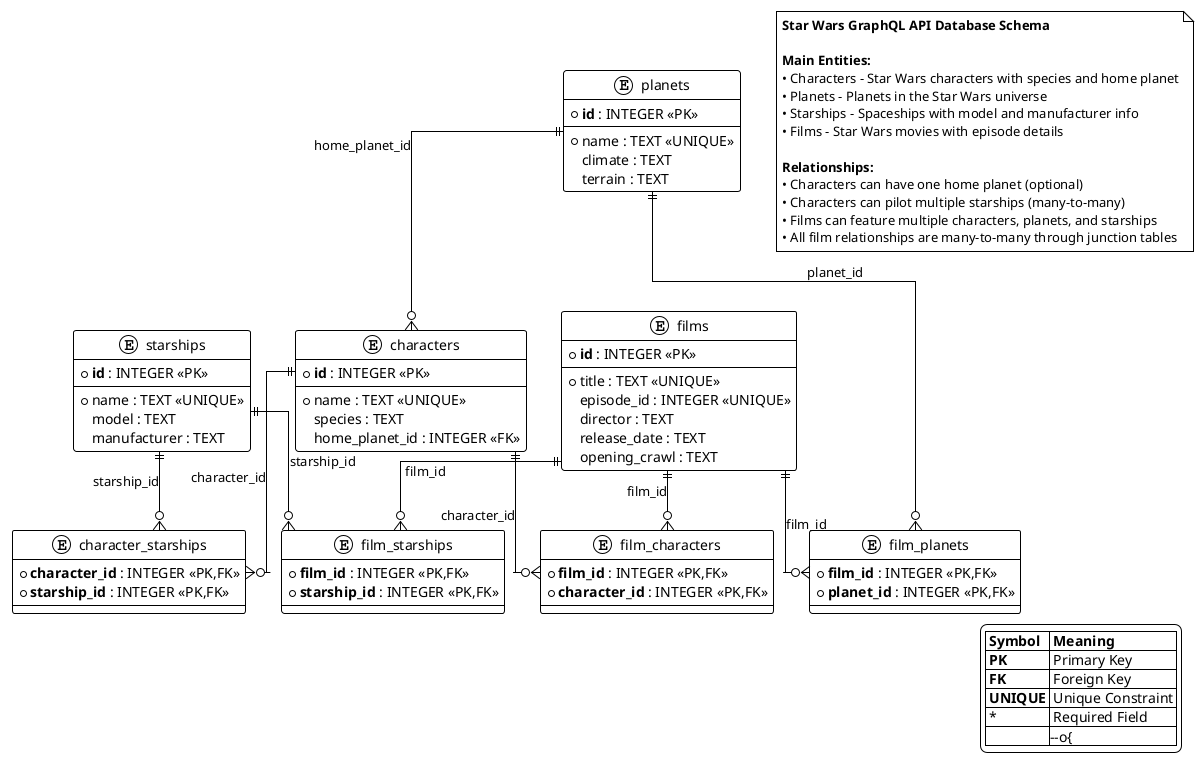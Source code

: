 @startuml Star Wars GraphQL API - Database ERD

!theme plain
skinparam linetype ortho
skinparam packageStyle rectangle

' Entity definitions
entity "planets" as planets {
  * **id** : INTEGER <<PK>>
  --
  * name : TEXT <<UNIQUE>>
  climate : TEXT
  terrain : TEXT
}

entity "characters" as characters {
  * **id** : INTEGER <<PK>>
  --
  * name : TEXT <<UNIQUE>>
  species : TEXT
  home_planet_id : INTEGER <<FK>>
}

entity "starships" as starships {
  * **id** : INTEGER <<PK>>
  --
  * name : TEXT <<UNIQUE>>
  model : TEXT
  manufacturer : TEXT
}

entity "films" as films {
  * **id** : INTEGER <<PK>>
  --
  * title : TEXT <<UNIQUE>>
  episode_id : INTEGER <<UNIQUE>>
  director : TEXT
  release_date : TEXT
  opening_crawl : TEXT
}

' Junction tables for many-to-many relationships
entity "character_starships" as char_ship {
  * **character_id** : INTEGER <<PK,FK>>
  * **starship_id** : INTEGER <<PK,FK>>
}

entity "film_characters" as film_char {
  * **film_id** : INTEGER <<PK,FK>>
  * **character_id** : INTEGER <<PK,FK>>
}

entity "film_planets" as film_planet {
  * **film_id** : INTEGER <<PK,FK>>
  * **planet_id** : INTEGER <<PK,FK>>
}

entity "film_starships" as film_ship {
  * **film_id** : INTEGER <<PK,FK>>
  * **starship_id** : INTEGER <<PK,FK>>
}

' Relationships
' One-to-many: Planet -> Characters
planets ||--o{ characters : "home_planet_id"

' Many-to-many: Characters <-> Starships
characters ||--o{ char_ship : "character_id"
starships ||--o{ char_ship : "starship_id"

' Many-to-many: Films <-> Characters
films ||--o{ film_char : "film_id"
characters ||--o{ film_char : "character_id"

' Many-to-many: Films <-> Planets
films ||--o{ film_planet : "film_id"
planets ||--o{ film_planet : "planet_id"

' Many-to-many: Films <-> Starships
films ||--o{ film_ship : "film_id"
starships ||--o{ film_ship : "starship_id"

' Legend
legend right
  |= Symbol |= Meaning |
  | **PK** | Primary Key |
  | **FK** | Foreign Key |
  | **UNIQUE** | Unique Constraint |
  | * | Required Field |
  | ||--o{ | One-to-Many |
endlegend

note as N1
  **Star Wars GraphQL API Database Schema**
  
  **Main Entities:**
  • Characters - Star Wars characters with species and home planet
  • Planets - Planets in the Star Wars universe
  • Starships - Spaceships with model and manufacturer info
  • Films - Star Wars movies with episode details
  
  **Relationships:**
  • Characters can have one home planet (optional)
  • Characters can pilot multiple starships (many-to-many)
  • Films can feature multiple characters, planets, and starships
  • All film relationships are many-to-many through junction tables
end note

@enduml
